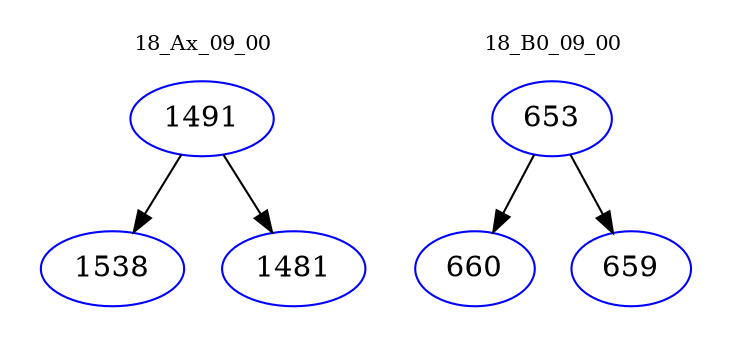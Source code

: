 digraph{
subgraph cluster_0 {
color = white
label = "18_Ax_09_00";
fontsize=10;
T0_1491 [label="1491", color="blue"]
T0_1491 -> T0_1538 [color="black"]
T0_1538 [label="1538", color="blue"]
T0_1491 -> T0_1481 [color="black"]
T0_1481 [label="1481", color="blue"]
}
subgraph cluster_1 {
color = white
label = "18_B0_09_00";
fontsize=10;
T1_653 [label="653", color="blue"]
T1_653 -> T1_660 [color="black"]
T1_660 [label="660", color="blue"]
T1_653 -> T1_659 [color="black"]
T1_659 [label="659", color="blue"]
}
}
